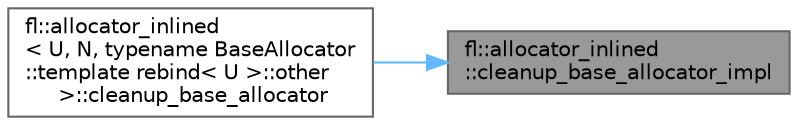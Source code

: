 digraph "fl::allocator_inlined::cleanup_base_allocator_impl"
{
 // INTERACTIVE_SVG=YES
 // LATEX_PDF_SIZE
  bgcolor="transparent";
  edge [fontname=Helvetica,fontsize=10,labelfontname=Helvetica,labelfontsize=10];
  node [fontname=Helvetica,fontsize=10,shape=box,height=0.2,width=0.4];
  rankdir="RL";
  Node1 [id="Node000001",label="fl::allocator_inlined\l::cleanup_base_allocator_impl",height=0.2,width=0.4,color="gray40", fillcolor="grey60", style="filled", fontcolor="black",tooltip=" "];
  Node1 -> Node2 [id="edge1_Node000001_Node000002",dir="back",color="steelblue1",style="solid",tooltip=" "];
  Node2 [id="Node000002",label="fl::allocator_inlined\l\< U, N, typename BaseAllocator\l::template rebind\< U \>::other\l \>::cleanup_base_allocator",height=0.2,width=0.4,color="grey40", fillcolor="white", style="filled",URL="$d8/dca/classfl_1_1allocator__inlined_a2cf7bb87c2336a3ec393a54cb7000dd9.html#a2cf7bb87c2336a3ec393a54cb7000dd9",tooltip=" "];
}
